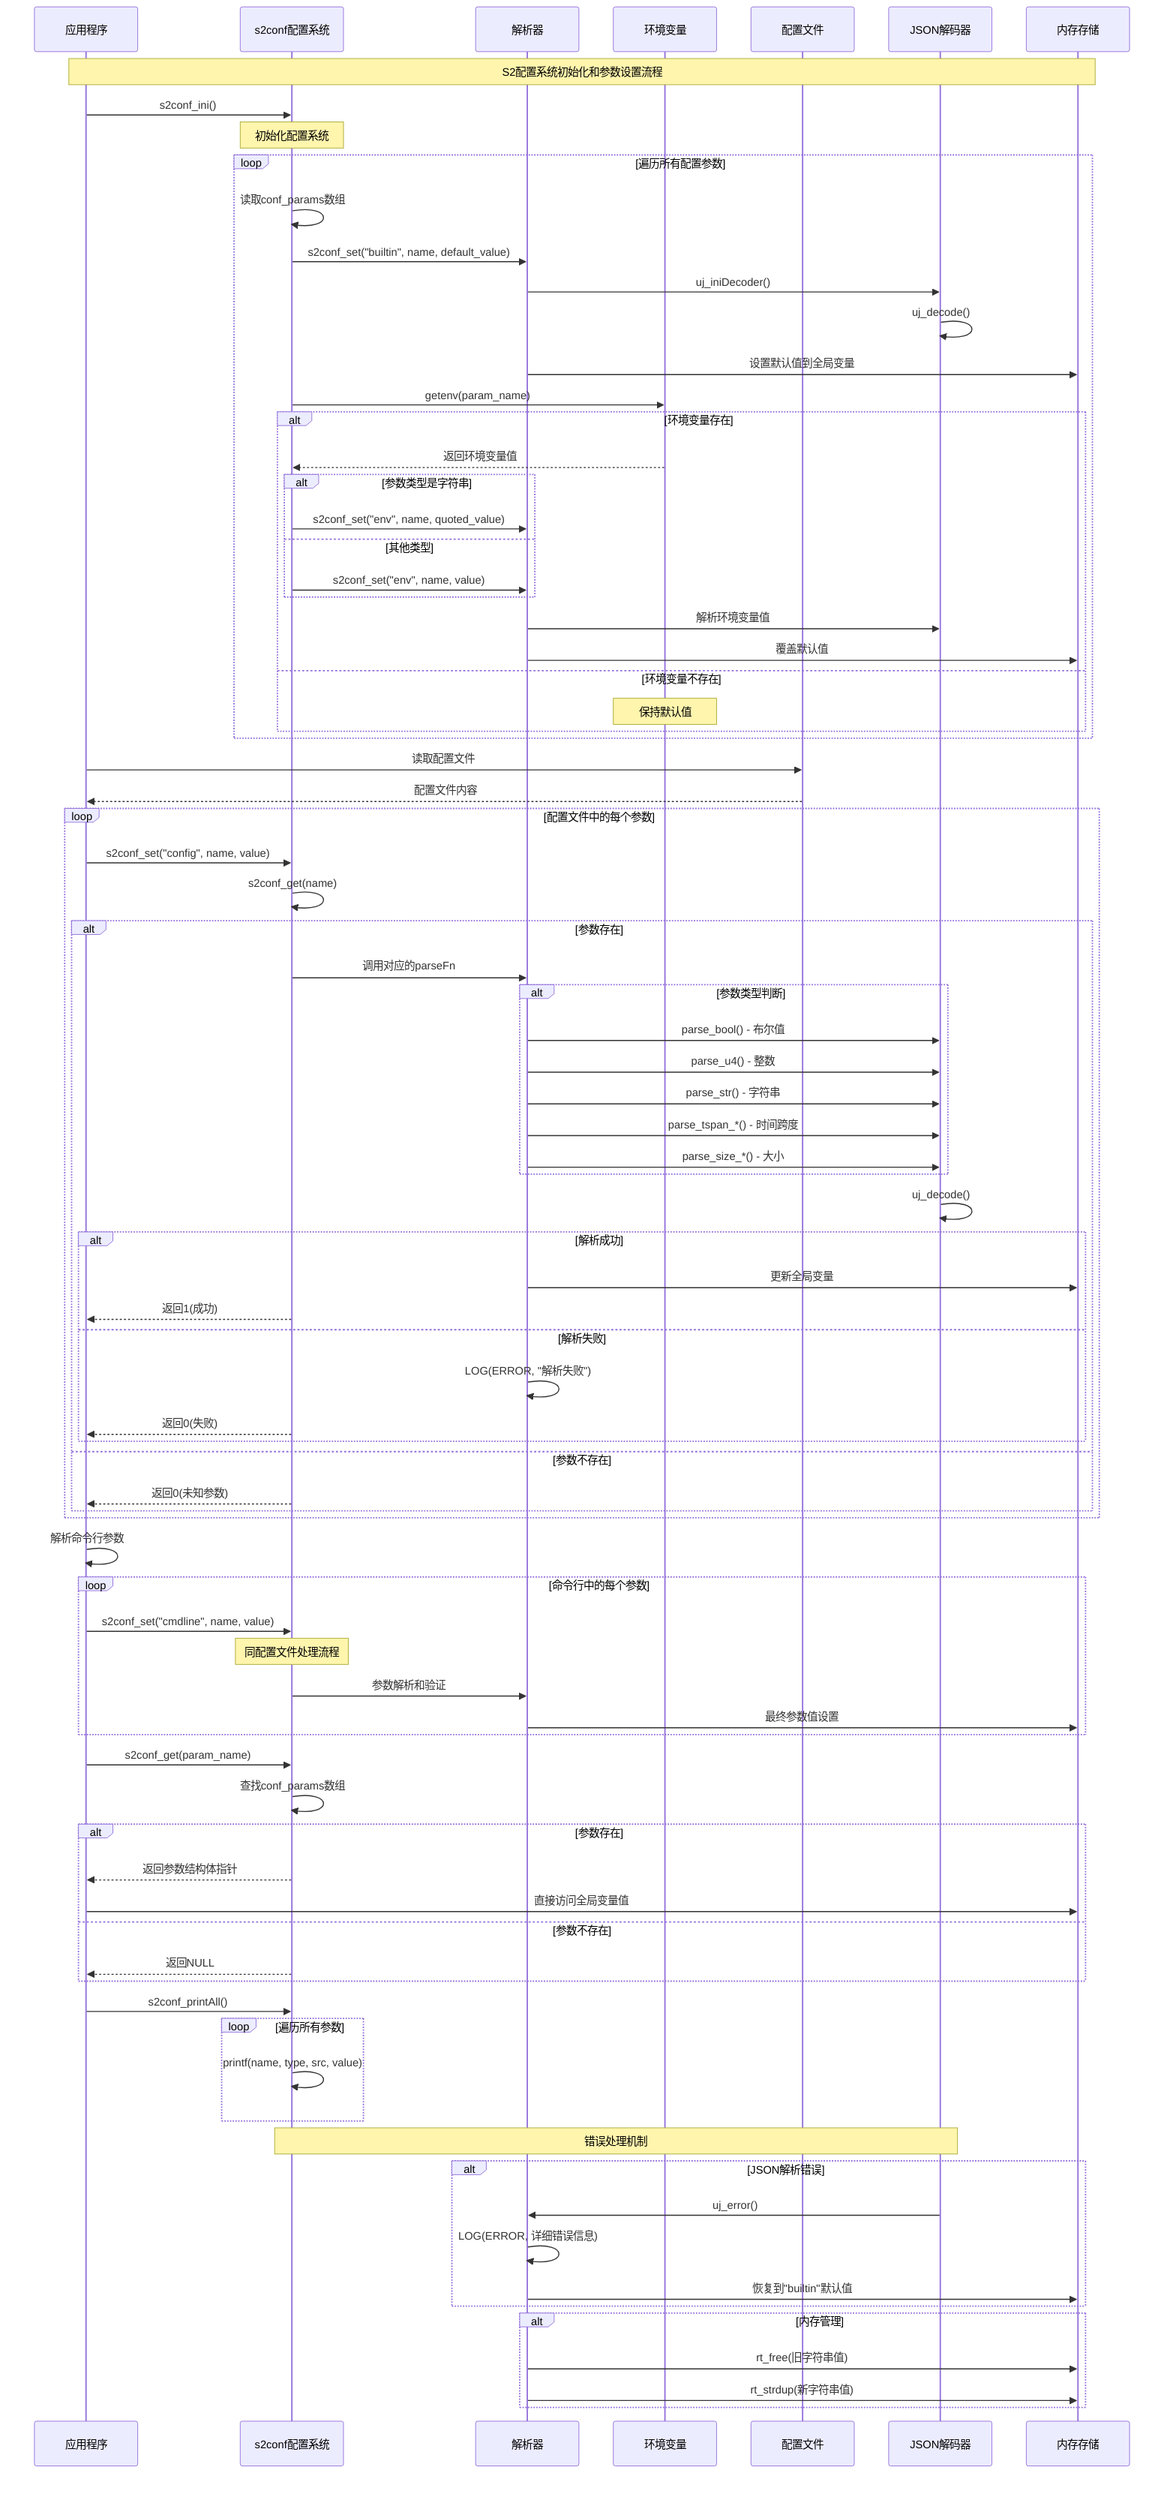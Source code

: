 sequenceDiagram
    participant App as 应用程序
    participant ConfSys as s2conf配置系统
    participant Parser as 解析器
    participant Env as 环境变量
    participant File as 配置文件
    participant JSON as JSON解码器
    participant Memory as 内存存储
    
    Note over App,Memory: S2配置系统初始化和参数设置流程
    
    %% 系统初始化阶段
    App->>ConfSys: s2conf_ini()
    Note over ConfSys: 初始化配置系统
    
    loop 遍历所有配置参数
        ConfSys->>ConfSys: 读取conf_params数组
        ConfSys->>Parser: s2conf_set("builtin", name, default_value)
        Parser->>JSON: uj_iniDecoder()
        JSON->>JSON: uj_decode()
        Parser->>Memory: 设置默认值到全局变量
        
        ConfSys->>Env: getenv(param_name)
        alt 环境变量存在
            Env-->>ConfSys: 返回环境变量值
            alt 参数类型是字符串
                ConfSys->>Parser: s2conf_set("env", name, quoted_value)
            else 其他类型
                ConfSys->>Parser: s2conf_set("env", name, value)
            end
            Parser->>JSON: 解析环境变量值
            Parser->>Memory: 覆盖默认值
        else 环境变量不存在
            Note over Env: 保持默认值
        end
    end
    
    %% 配置文件处理阶段
    App->>File: 读取配置文件
    File-->>App: 配置文件内容
    loop 配置文件中的每个参数
        App->>ConfSys: s2conf_set("config", name, value)
        ConfSys->>ConfSys: s2conf_get(name)
        alt 参数存在
            ConfSys->>Parser: 调用对应的parseFn
            alt 参数类型判断
                Parser->>JSON: parse_bool() - 布尔值
                Parser->>JSON: parse_u4() - 整数
                Parser->>JSON: parse_str() - 字符串
                Parser->>JSON: parse_tspan_*() - 时间跨度
                Parser->>JSON: parse_size_*() - 大小
            end
            JSON->>JSON: uj_decode()
            alt 解析成功
                Parser->>Memory: 更新全局变量
                ConfSys-->>App: 返回1(成功)
            else 解析失败
                Parser->>Parser: LOG(ERROR, "解析失败")
                ConfSys-->>App: 返回0(失败)
            end
        else 参数不存在
            ConfSys-->>App: 返回0(未知参数)
        end
    end
    
    %% 命令行参数处理阶段
    App->>App: 解析命令行参数
    loop 命令行中的每个参数
        App->>ConfSys: s2conf_set("cmdline", name, value)
        Note over ConfSys: 同配置文件处理流程
        ConfSys->>Parser: 参数解析和验证
        Parser->>Memory: 最终参数值设置
    end
    
    %% 运行时查询阶段
    App->>ConfSys: s2conf_get(param_name)
    ConfSys->>ConfSys: 查找conf_params数组
    alt 参数存在
        ConfSys-->>App: 返回参数结构体指针
        App->>Memory: 直接访问全局变量值
    else 参数不存在
        ConfSys-->>App: 返回NULL
    end
    
    %% 调试输出阶段
    App->>ConfSys: s2conf_printAll()
    loop 遍历所有参数
        ConfSys->>ConfSys: printf(name, type, src, value)
    end
    
    %% 错误处理示例
    Note over ConfSys,JSON: 错误处理机制
    alt JSON解析错误
        JSON->>Parser: uj_error()
        Parser->>Parser: LOG(ERROR, 详细错误信息)
        Parser->>Memory: 恢复到"builtin"默认值
    end
    
    alt 内存管理
        Parser->>Memory: rt_free(旧字符串值)
        Parser->>Memory: rt_strdup(新字符串值)
    end